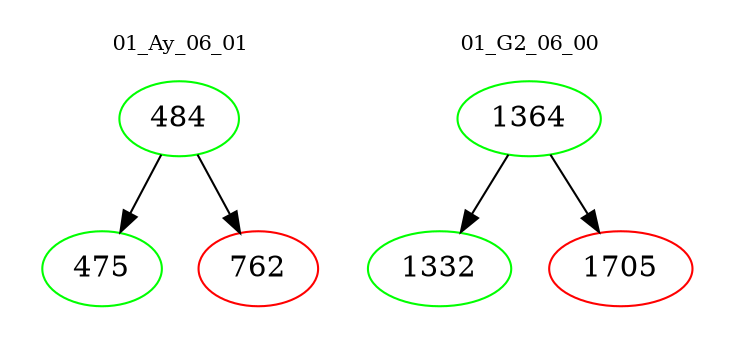 digraph{
subgraph cluster_0 {
color = white
label = "01_Ay_06_01";
fontsize=10;
T0_484 [label="484", color="green"]
T0_484 -> T0_475 [color="black"]
T0_475 [label="475", color="green"]
T0_484 -> T0_762 [color="black"]
T0_762 [label="762", color="red"]
}
subgraph cluster_1 {
color = white
label = "01_G2_06_00";
fontsize=10;
T1_1364 [label="1364", color="green"]
T1_1364 -> T1_1332 [color="black"]
T1_1332 [label="1332", color="green"]
T1_1364 -> T1_1705 [color="black"]
T1_1705 [label="1705", color="red"]
}
}

